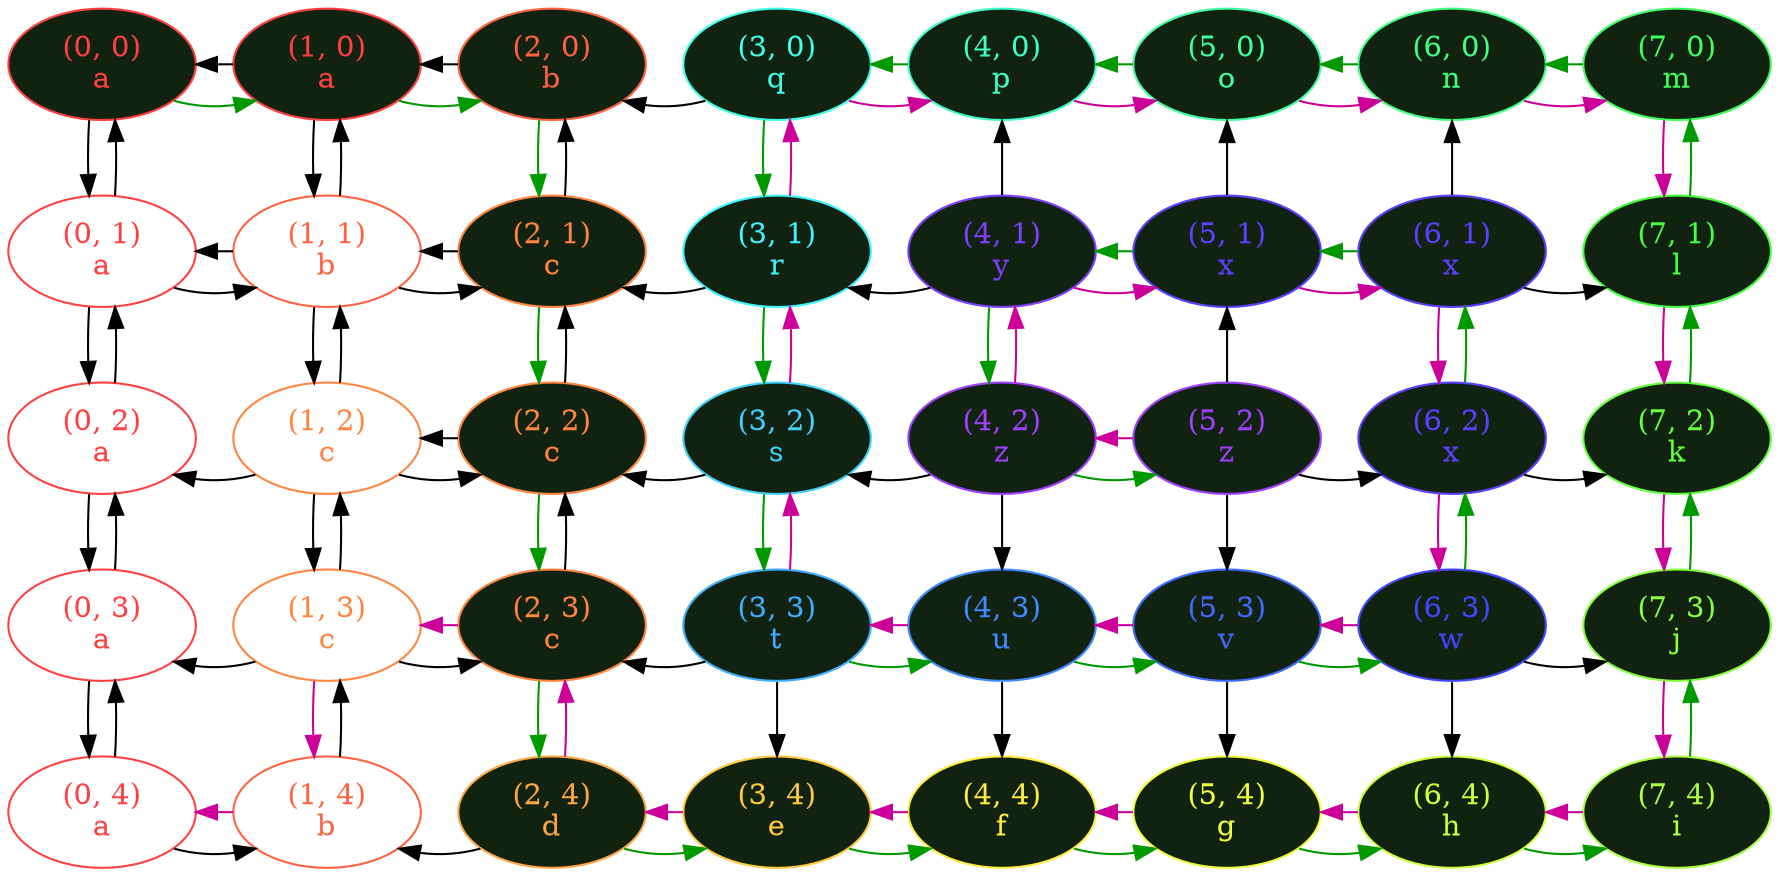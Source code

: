 digraph {
    node [width=1.25 nojustify=true]
    
    0 [ label = "(0, 0)\la" color = "0.000 0.75 1.0" fontcolor = "0.000 0.75 1.0" fillcolor = "#112211" style = filled]
    1 [ label = "(1, 0)\la" color = "0.000 0.75 1.0" fontcolor = "0.000 0.75 1.0" fillcolor = "#112211" style = filled]
    2 [ label = "(2, 0)\lb" color = "0.030 0.75 1.0" fontcolor = "0.030 0.75 1.0" fillcolor = "#112211" style = filled]
    3 [ label = "(3, 0)\lq" color = "0.480 0.75 1.0" fontcolor = "0.480 0.75 1.0" fillcolor = "#112211" style = filled]
    4 [ label = "(4, 0)\lp" color = "0.450 0.75 1.0" fontcolor = "0.450 0.75 1.0" fillcolor = "#112211" style = filled]
    5 [ label = "(5, 0)\lo" color = "0.420 0.75 1.0" fontcolor = "0.420 0.75 1.0" fillcolor = "#112211" style = filled]
    6 [ label = "(6, 0)\ln" color = "0.390 0.75 1.0" fontcolor = "0.390 0.75 1.0" fillcolor = "#112211" style = filled]
    7 [ label = "(7, 0)\lm" color = "0.360 0.75 1.0" fontcolor = "0.360 0.75 1.0" fillcolor = "#112211" style = filled]
    8 [ label = "(0, 1)\la" color = "0.000 0.75 1.0" fontcolor = "0.000 0.75 1.0"]
    9 [ label = "(1, 1)\lb" color = "0.030 0.75 1.0" fontcolor = "0.030 0.75 1.0"]
    10 [ label = "(2, 1)\lc" color = "0.060 0.75 1.0" fontcolor = "0.060 0.75 1.0" fillcolor = "#112211" style = filled]
    11 [ label = "(3, 1)\lr" color = "0.510 0.75 1.0" fontcolor = "0.510 0.75 1.0" fillcolor = "#112211" style = filled]
    12 [ label = "(4, 1)\ly" color = "0.720 0.75 1.0" fontcolor = "0.720 0.75 1.0" fillcolor = "#112211" style = filled]
    13 [ label = "(5, 1)\lx" color = "0.690 0.75 1.0" fontcolor = "0.690 0.75 1.0" fillcolor = "#112211" style = filled]
    14 [ label = "(6, 1)\lx" color = "0.690 0.75 1.0" fontcolor = "0.690 0.75 1.0" fillcolor = "#112211" style = filled]
    15 [ label = "(7, 1)\ll" color = "0.330 0.75 1.0" fontcolor = "0.330 0.75 1.0" fillcolor = "#112211" style = filled]
    16 [ label = "(0, 2)\la" color = "0.000 0.75 1.0" fontcolor = "0.000 0.75 1.0"]
    17 [ label = "(1, 2)\lc" color = "0.060 0.75 1.0" fontcolor = "0.060 0.75 1.0"]
    18 [ label = "(2, 2)\lc" color = "0.060 0.75 1.0" fontcolor = "0.060 0.75 1.0" fillcolor = "#112211" style = filled]
    19 [ label = "(3, 2)\ls" color = "0.540 0.75 1.0" fontcolor = "0.540 0.75 1.0" fillcolor = "#112211" style = filled]
    20 [ label = "(4, 2)\lz" color = "0.750 0.75 1.0" fontcolor = "0.750 0.75 1.0" fillcolor = "#112211" style = filled]
    21 [ label = "(5, 2)\lz" color = "0.750 0.75 1.0" fontcolor = "0.750 0.75 1.0" fillcolor = "#112211" style = filled]
    22 [ label = "(6, 2)\lx" color = "0.690 0.75 1.0" fontcolor = "0.690 0.75 1.0" fillcolor = "#112211" style = filled]
    23 [ label = "(7, 2)\lk" color = "0.300 0.75 1.0" fontcolor = "0.300 0.75 1.0" fillcolor = "#112211" style = filled]
    24 [ label = "(0, 3)\la" color = "0.000 0.75 1.0" fontcolor = "0.000 0.75 1.0"]
    25 [ label = "(1, 3)\lc" color = "0.060 0.75 1.0" fontcolor = "0.060 0.75 1.0"]
    26 [ label = "(2, 3)\lc" color = "0.060 0.75 1.0" fontcolor = "0.060 0.75 1.0" fillcolor = "#112211" style = filled]
    27 [ label = "(3, 3)\lt" color = "0.570 0.75 1.0" fontcolor = "0.570 0.75 1.0" fillcolor = "#112211" style = filled]
    28 [ label = "(4, 3)\lu" color = "0.600 0.75 1.0" fontcolor = "0.600 0.75 1.0" fillcolor = "#112211" style = filled]
    29 [ label = "(5, 3)\lv" color = "0.630 0.75 1.0" fontcolor = "0.630 0.75 1.0" fillcolor = "#112211" style = filled]
    30 [ label = "(6, 3)\lw" color = "0.660 0.75 1.0" fontcolor = "0.660 0.75 1.0" fillcolor = "#112211" style = filled]
    31 [ label = "(7, 3)\lj" color = "0.270 0.75 1.0" fontcolor = "0.270 0.75 1.0" fillcolor = "#112211" style = filled]
    32 [ label = "(0, 4)\la" color = "0.000 0.75 1.0" fontcolor = "0.000 0.75 1.0"]
    33 [ label = "(1, 4)\lb" color = "0.030 0.75 1.0" fontcolor = "0.030 0.75 1.0"]
    34 [ label = "(2, 4)\ld" color = "0.090 0.75 1.0" fontcolor = "0.090 0.75 1.0" fillcolor = "#112211" style = filled]
    35 [ label = "(3, 4)\le" color = "0.120 0.75 1.0" fontcolor = "0.120 0.75 1.0" fillcolor = "#112211" style = filled]
    36 [ label = "(4, 4)\lf" color = "0.150 0.75 1.0" fontcolor = "0.150 0.75 1.0" fillcolor = "#112211" style = filled]
    37 [ label = "(5, 4)\lg" color = "0.180 0.75 1.0" fontcolor = "0.180 0.75 1.0" fillcolor = "#112211" style = filled]
    38 [ label = "(6, 4)\lh" color = "0.210 0.75 1.0" fontcolor = "0.210 0.75 1.0" fillcolor = "#112211" style = filled]
    39 [ label = "(7, 4)\li" color = "0.240 0.75 1.0" fontcolor = "0.240 0.75 1.0" fillcolor = "#112211" style = filled]
    0 -> 8 [ ]
    8 -> 0 [ ]
    0 -> 1 [ color = "#009900"]
    1 -> 0 [ ]
    1 -> 9 [ ]
    9 -> 1 [ ]
    1 -> 2 [ color = "#009900"]
    2 -> 1 [ ]
    2 -> 10 [ color = "#009900"]
    10 -> 2 [ ]
    3 -> 2 [ ]
    3 -> 11 [ color = "#009900"]
    11 -> 3 [ color = "#CC0099"]
    3 -> 4 [ color = "#CC0099"]
    4 -> 3 [ color = "#009900"]
    12 -> 4 [ ]
    4 -> 5 [ color = "#CC0099"]
    5 -> 4 [ color = "#009900"]
    13 -> 5 [ ]
    5 -> 6 [ color = "#CC0099"]
    6 -> 5 [ color = "#009900"]
    14 -> 6 [ ]
    6 -> 7 [ color = "#CC0099"]
    7 -> 6 [ color = "#009900"]
    7 -> 15 [ color = "#CC0099"]
    15 -> 7 [ color = "#009900"]
    8 -> 16 [ ]
    16 -> 8 [ ]
    8 -> 9 [ ]
    9 -> 8 [ ]
    9 -> 17 [ ]
    17 -> 9 [ ]
    9 -> 10 [ ]
    10 -> 9 [ ]
    10 -> 18 [ color = "#009900"]
    18 -> 10 [ ]
    11 -> 10 [ ]
    11 -> 19 [ color = "#009900"]
    19 -> 11 [ color = "#CC0099"]
    12 -> 11 [ ]
    12 -> 20 [ color = "#009900"]
    20 -> 12 [ color = "#CC0099"]
    12 -> 13 [ color = "#CC0099"]
    13 -> 12 [ color = "#009900"]
    21 -> 13 [ ]
    13 -> 14 [ color = "#CC0099"]
    14 -> 13 [ color = "#009900"]
    14 -> 22 [ color = "#CC0099"]
    22 -> 14 [ color = "#009900"]
    14 -> 15 [ ]
    15 -> 23 [ color = "#CC0099"]
    23 -> 15 [ color = "#009900"]
    16 -> 24 [ ]
    24 -> 16 [ ]
    17 -> 16 [ ]
    17 -> 25 [ ]
    25 -> 17 [ ]
    17 -> 18 [ ]
    18 -> 17 [ ]
    18 -> 26 [ color = "#009900"]
    26 -> 18 [ ]
    19 -> 18 [ ]
    19 -> 27 [ color = "#009900"]
    27 -> 19 [ color = "#CC0099"]
    20 -> 19 [ ]
    20 -> 28 [ ]
    20 -> 21 [ color = "#009900"]
    21 -> 20 [ color = "#CC0099"]
    21 -> 29 [ ]
    21 -> 22 [ ]
    22 -> 30 [ color = "#CC0099"]
    30 -> 22 [ color = "#009900"]
    22 -> 23 [ ]
    23 -> 31 [ color = "#CC0099"]
    31 -> 23 [ color = "#009900"]
    24 -> 32 [ ]
    32 -> 24 [ ]
    25 -> 24 [ ]
    25 -> 33 [ color = "#CC0099"]
    33 -> 25 [ ]
    25 -> 26 [ ]
    26 -> 25 [ color = "#CC0099"]
    26 -> 34 [ color = "#009900"]
    34 -> 26 [ color = "#CC0099"]
    27 -> 26 [ ]
    27 -> 35 [ ]
    27 -> 28 [ color = "#009900"]
    28 -> 27 [ color = "#CC0099"]
    28 -> 36 [ ]
    28 -> 29 [ color = "#009900"]
    29 -> 28 [ color = "#CC0099"]
    29 -> 37 [ ]
    29 -> 30 [ color = "#009900"]
    30 -> 29 [ color = "#CC0099"]
    30 -> 38 [ ]
    30 -> 31 [ ]
    31 -> 39 [ color = "#CC0099"]
    39 -> 31 [ color = "#009900"]
    32 -> 33 [ ]
    33 -> 32 [ color = "#CC0099"]
    34 -> 33 [ ]
    34 -> 35 [ color = "#009900"]
    35 -> 34 [ color = "#CC0099"]
    35 -> 36 [ color = "#009900"]
    36 -> 35 [ color = "#CC0099"]
    36 -> 37 [ color = "#009900"]
    37 -> 36 [ color = "#CC0099"]
    37 -> 38 [ color = "#009900"]
    38 -> 37 [ color = "#CC0099"]
    38 -> 39 [ color = "#009900"]
    39 -> 38 [ color = "#CC0099"]
    
    edge [style=invis]
    rank=same {0 -> 1 -> 2 -> 3 -> 4 -> 5 -> 6 -> 7}
    rank=same {8 -> 9 -> 10 -> 11 -> 12 -> 13 -> 14 -> 15}
    rank=same {16 -> 17 -> 18 -> 19 -> 20 -> 21 -> 22 -> 23}
    rank=same {24 -> 25 -> 26 -> 27 -> 28 -> 29 -> 30 -> 31}
    rank=same {32 -> 33 -> 34 -> 35 -> 36 -> 37 -> 38 -> 39}    
}

